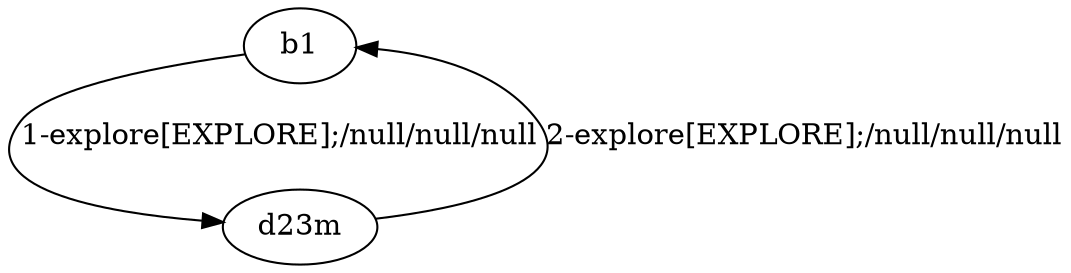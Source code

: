 # Total number of goals covered by this test: 1
# d23m --> b1

digraph g {
"b1" -> "d23m" [label = "1-explore[EXPLORE];/null/null/null"];
"d23m" -> "b1" [label = "2-explore[EXPLORE];/null/null/null"];
}